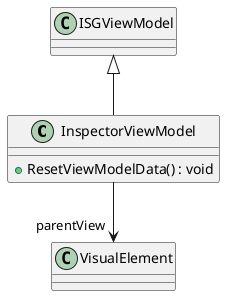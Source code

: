 @startuml
class InspectorViewModel {
    + ResetViewModelData() : void
}
ISGViewModel <|-- InspectorViewModel
InspectorViewModel --> "parentView" VisualElement
@enduml
